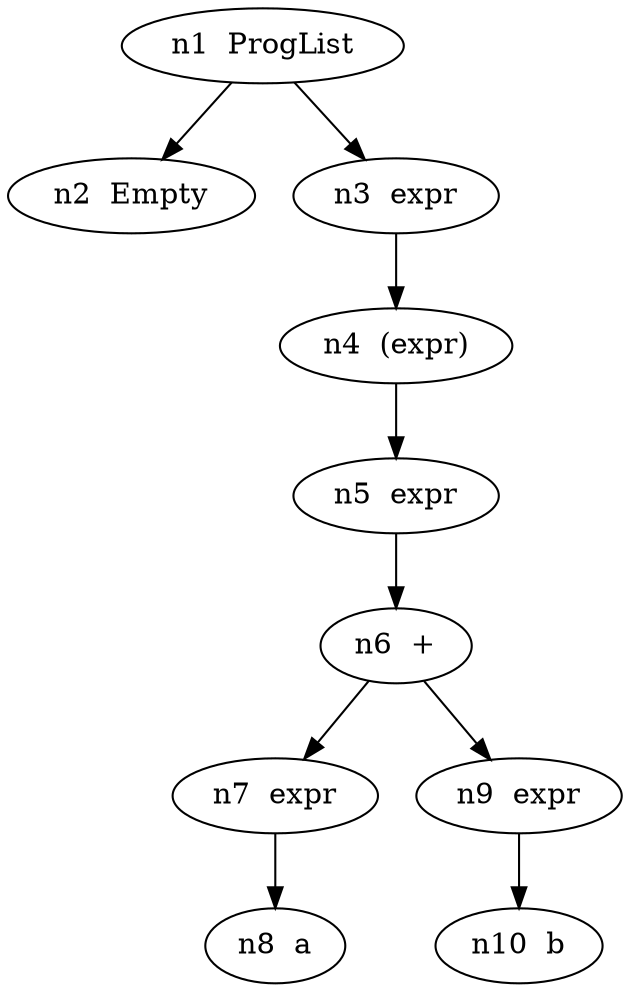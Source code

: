 // Compilador
digraph {
	n1 [label="n1  ProgList"]
	n2 [label="n2  Empty"]
		n1 -> n2
	n6 [label="n6  +"]
	n8 [label="n8  a"]
		n7 -> n8
	n7 [label="n7  expr"]
	n10 [label="n10  b"]
		n9 -> n10
	n9 [label="n9  expr"]
		n6 -> n7
		n6 -> n9
		n5 -> n6
	n5 [label="n5  expr"]
		n4 -> n5
	n4 [label="n4  (expr)"]
		n3 -> n4
	n3 [label="n3  expr"]
		n1 -> n3
}